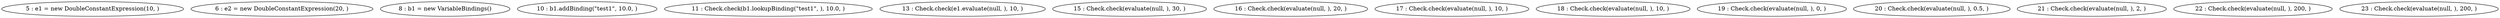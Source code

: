 digraph G {
"5 : e1 = new DoubleConstantExpression(10, )"
"6 : e2 = new DoubleConstantExpression(20, )"
"8 : b1 = new VariableBindings()"
"10 : b1.addBinding(\"test1\", 10.0, )"
"11 : Check.check(b1.lookupBinding(\"test1\", ), 10.0, )"
"13 : Check.check(e1.evaluate(null, ), 10, )"
"15 : Check.check(evaluate(null, ), 30, )"
"16 : Check.check(evaluate(null, ), 20, )"
"17 : Check.check(evaluate(null, ), 10, )"
"18 : Check.check(evaluate(null, ), 10, )"
"19 : Check.check(evaluate(null, ), 0, )"
"20 : Check.check(evaluate(null, ), 0.5, )"
"21 : Check.check(evaluate(null, ), 2, )"
"22 : Check.check(evaluate(null, ), 200, )"
"23 : Check.check(evaluate(null, ), 200, )"
}